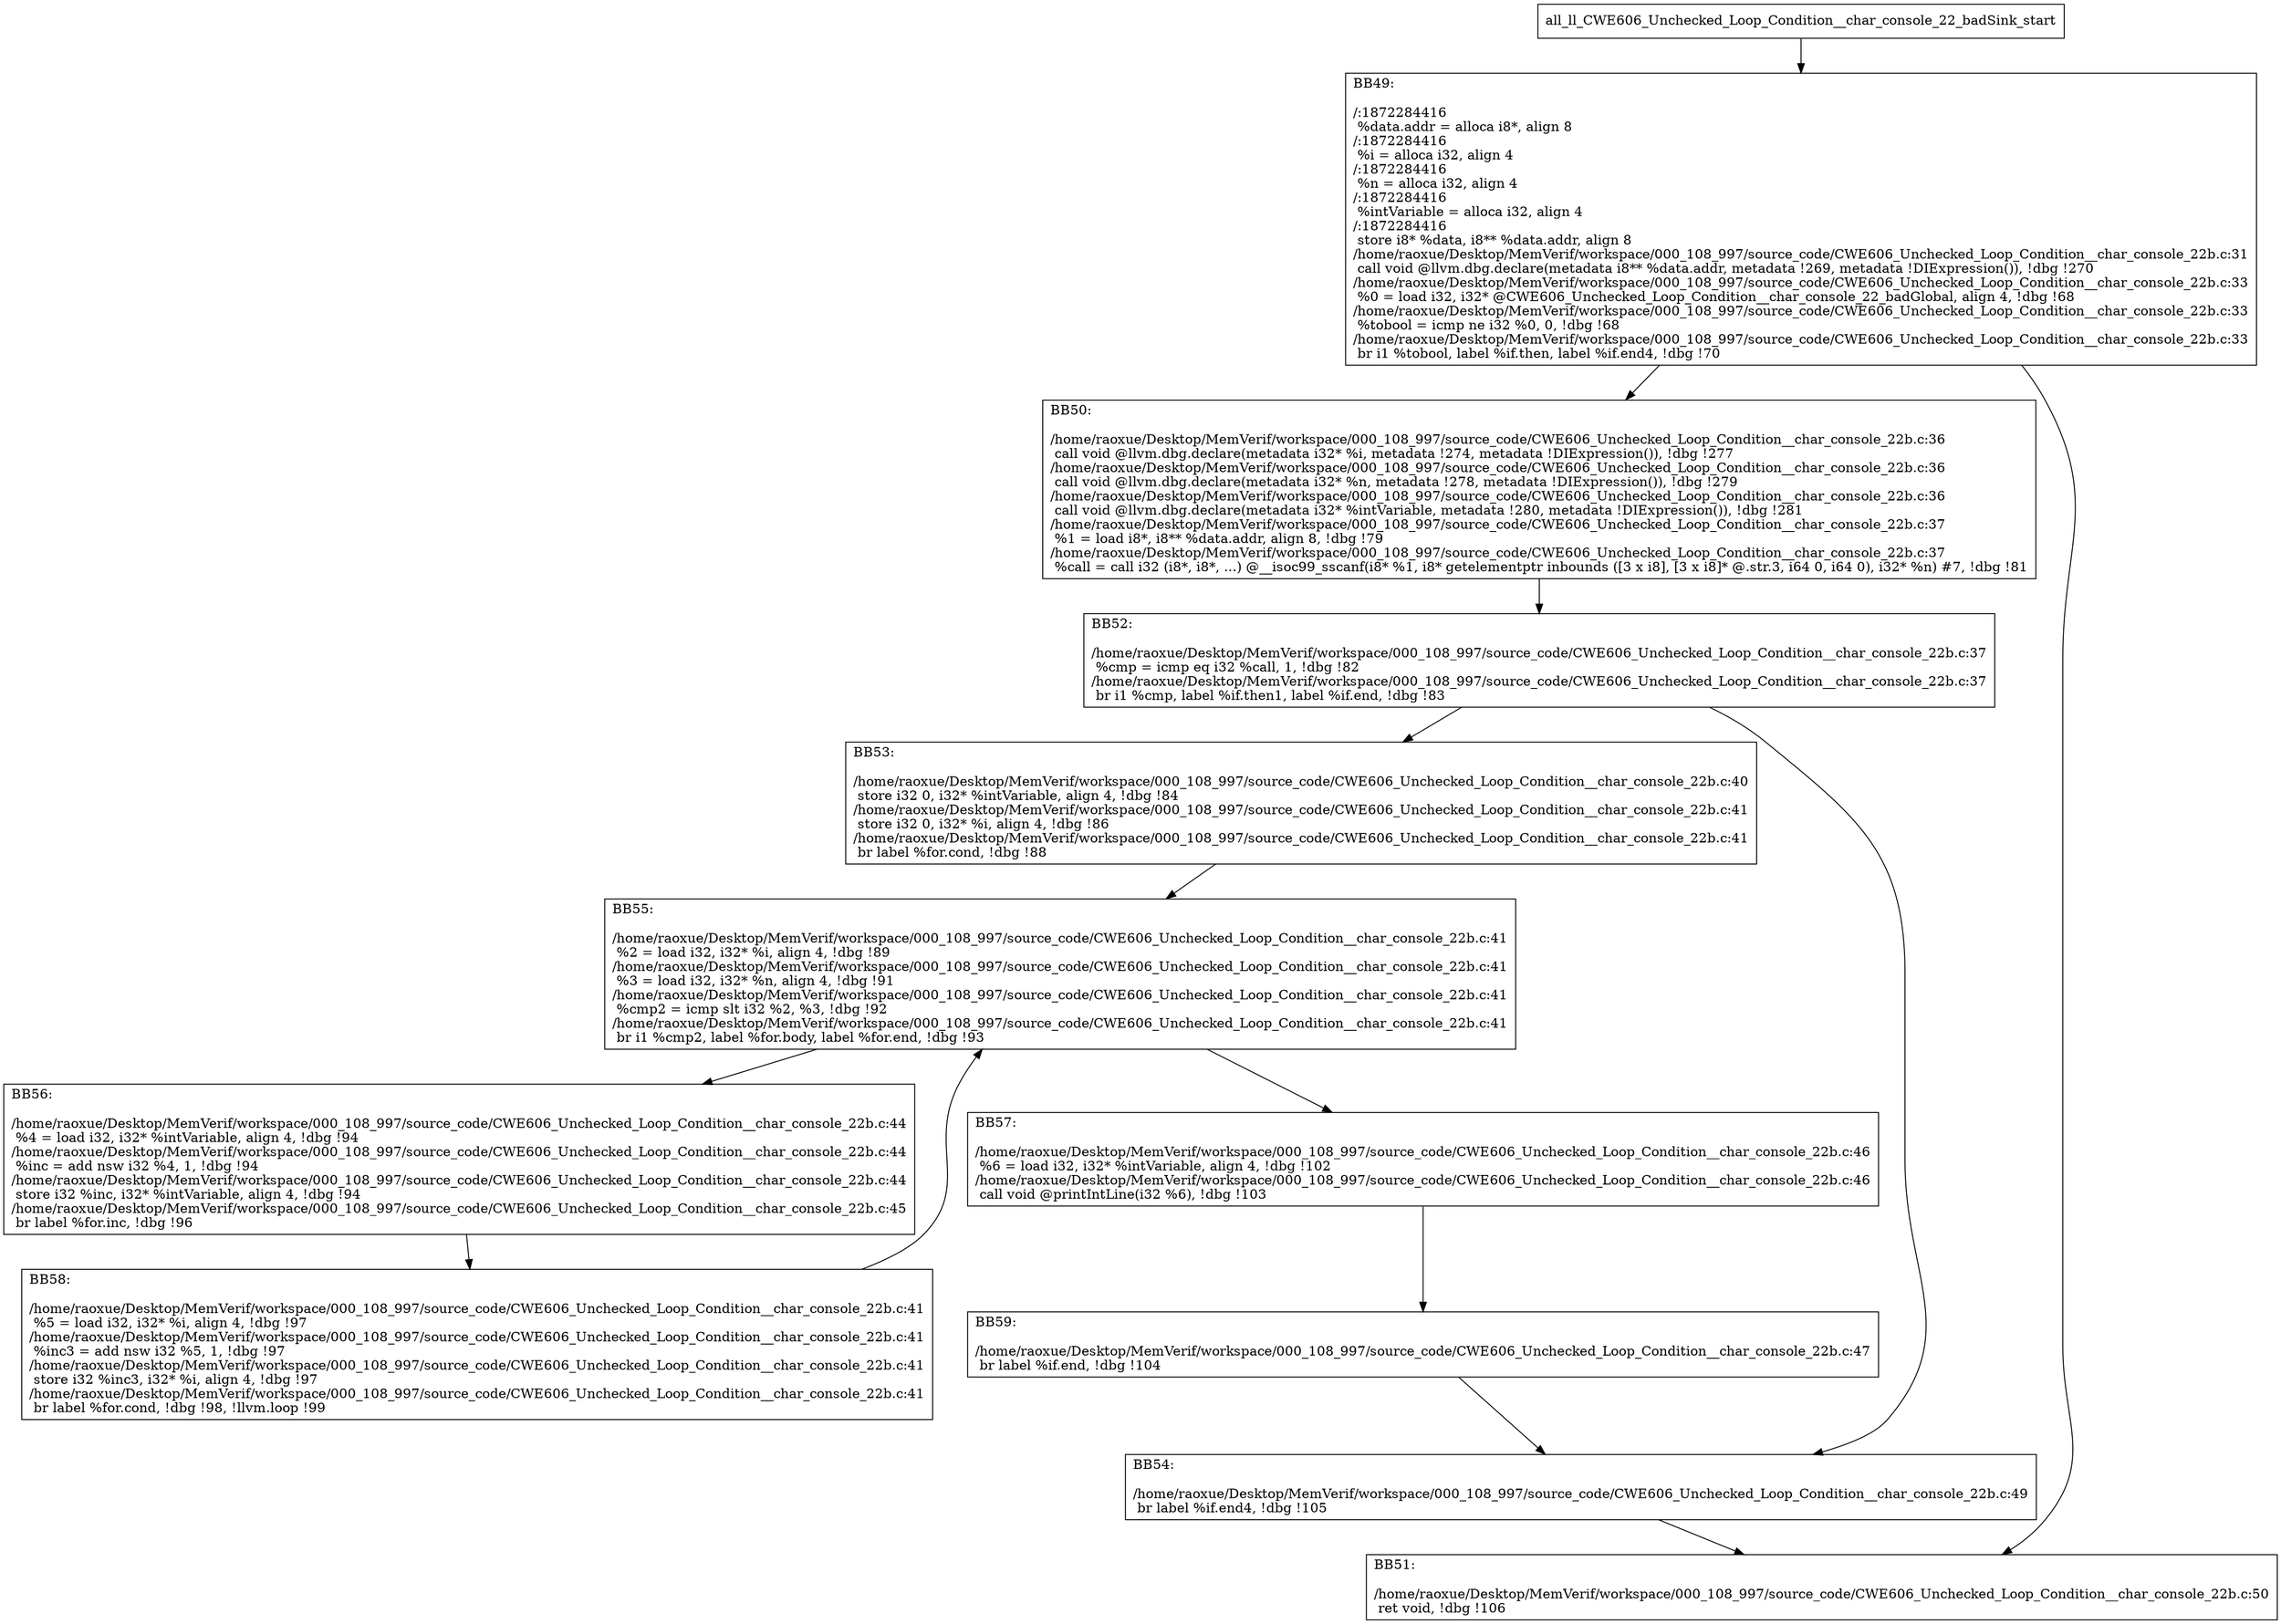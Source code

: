 digraph "CFG for'all_ll_CWE606_Unchecked_Loop_Condition__char_console_22_badSink' function" {
	BBall_ll_CWE606_Unchecked_Loop_Condition__char_console_22_badSink_start[shape=record,label="{all_ll_CWE606_Unchecked_Loop_Condition__char_console_22_badSink_start}"];
	BBall_ll_CWE606_Unchecked_Loop_Condition__char_console_22_badSink_start-> all_ll_CWE606_Unchecked_Loop_Condition__char_console_22_badSinkBB49;
	all_ll_CWE606_Unchecked_Loop_Condition__char_console_22_badSinkBB49 [shape=record, label="{BB49:\l\l/:1872284416\l
  %data.addr = alloca i8*, align 8\l
/:1872284416\l
  %i = alloca i32, align 4\l
/:1872284416\l
  %n = alloca i32, align 4\l
/:1872284416\l
  %intVariable = alloca i32, align 4\l
/:1872284416\l
  store i8* %data, i8** %data.addr, align 8\l
/home/raoxue/Desktop/MemVerif/workspace/000_108_997/source_code/CWE606_Unchecked_Loop_Condition__char_console_22b.c:31\l
  call void @llvm.dbg.declare(metadata i8** %data.addr, metadata !269, metadata !DIExpression()), !dbg !270\l
/home/raoxue/Desktop/MemVerif/workspace/000_108_997/source_code/CWE606_Unchecked_Loop_Condition__char_console_22b.c:33\l
  %0 = load i32, i32* @CWE606_Unchecked_Loop_Condition__char_console_22_badGlobal, align 4, !dbg !68\l
/home/raoxue/Desktop/MemVerif/workspace/000_108_997/source_code/CWE606_Unchecked_Loop_Condition__char_console_22b.c:33\l
  %tobool = icmp ne i32 %0, 0, !dbg !68\l
/home/raoxue/Desktop/MemVerif/workspace/000_108_997/source_code/CWE606_Unchecked_Loop_Condition__char_console_22b.c:33\l
  br i1 %tobool, label %if.then, label %if.end4, !dbg !70\l
}"];
	all_ll_CWE606_Unchecked_Loop_Condition__char_console_22_badSinkBB49-> all_ll_CWE606_Unchecked_Loop_Condition__char_console_22_badSinkBB50;
	all_ll_CWE606_Unchecked_Loop_Condition__char_console_22_badSinkBB49-> all_ll_CWE606_Unchecked_Loop_Condition__char_console_22_badSinkBB51;
	all_ll_CWE606_Unchecked_Loop_Condition__char_console_22_badSinkBB50 [shape=record, label="{BB50:\l\l/home/raoxue/Desktop/MemVerif/workspace/000_108_997/source_code/CWE606_Unchecked_Loop_Condition__char_console_22b.c:36\l
  call void @llvm.dbg.declare(metadata i32* %i, metadata !274, metadata !DIExpression()), !dbg !277\l
/home/raoxue/Desktop/MemVerif/workspace/000_108_997/source_code/CWE606_Unchecked_Loop_Condition__char_console_22b.c:36\l
  call void @llvm.dbg.declare(metadata i32* %n, metadata !278, metadata !DIExpression()), !dbg !279\l
/home/raoxue/Desktop/MemVerif/workspace/000_108_997/source_code/CWE606_Unchecked_Loop_Condition__char_console_22b.c:36\l
  call void @llvm.dbg.declare(metadata i32* %intVariable, metadata !280, metadata !DIExpression()), !dbg !281\l
/home/raoxue/Desktop/MemVerif/workspace/000_108_997/source_code/CWE606_Unchecked_Loop_Condition__char_console_22b.c:37\l
  %1 = load i8*, i8** %data.addr, align 8, !dbg !79\l
/home/raoxue/Desktop/MemVerif/workspace/000_108_997/source_code/CWE606_Unchecked_Loop_Condition__char_console_22b.c:37\l
  %call = call i32 (i8*, i8*, ...) @__isoc99_sscanf(i8* %1, i8* getelementptr inbounds ([3 x i8], [3 x i8]* @.str.3, i64 0, i64 0), i32* %n) #7, !dbg !81\l
}"];
	all_ll_CWE606_Unchecked_Loop_Condition__char_console_22_badSinkBB50-> all_ll_CWE606_Unchecked_Loop_Condition__char_console_22_badSinkBB52;
	all_ll_CWE606_Unchecked_Loop_Condition__char_console_22_badSinkBB52 [shape=record, label="{BB52:\l\l/home/raoxue/Desktop/MemVerif/workspace/000_108_997/source_code/CWE606_Unchecked_Loop_Condition__char_console_22b.c:37\l
  %cmp = icmp eq i32 %call, 1, !dbg !82\l
/home/raoxue/Desktop/MemVerif/workspace/000_108_997/source_code/CWE606_Unchecked_Loop_Condition__char_console_22b.c:37\l
  br i1 %cmp, label %if.then1, label %if.end, !dbg !83\l
}"];
	all_ll_CWE606_Unchecked_Loop_Condition__char_console_22_badSinkBB52-> all_ll_CWE606_Unchecked_Loop_Condition__char_console_22_badSinkBB53;
	all_ll_CWE606_Unchecked_Loop_Condition__char_console_22_badSinkBB52-> all_ll_CWE606_Unchecked_Loop_Condition__char_console_22_badSinkBB54;
	all_ll_CWE606_Unchecked_Loop_Condition__char_console_22_badSinkBB53 [shape=record, label="{BB53:\l\l/home/raoxue/Desktop/MemVerif/workspace/000_108_997/source_code/CWE606_Unchecked_Loop_Condition__char_console_22b.c:40\l
  store i32 0, i32* %intVariable, align 4, !dbg !84\l
/home/raoxue/Desktop/MemVerif/workspace/000_108_997/source_code/CWE606_Unchecked_Loop_Condition__char_console_22b.c:41\l
  store i32 0, i32* %i, align 4, !dbg !86\l
/home/raoxue/Desktop/MemVerif/workspace/000_108_997/source_code/CWE606_Unchecked_Loop_Condition__char_console_22b.c:41\l
  br label %for.cond, !dbg !88\l
}"];
	all_ll_CWE606_Unchecked_Loop_Condition__char_console_22_badSinkBB53-> all_ll_CWE606_Unchecked_Loop_Condition__char_console_22_badSinkBB55;
	all_ll_CWE606_Unchecked_Loop_Condition__char_console_22_badSinkBB55 [shape=record, label="{BB55:\l\l/home/raoxue/Desktop/MemVerif/workspace/000_108_997/source_code/CWE606_Unchecked_Loop_Condition__char_console_22b.c:41\l
  %2 = load i32, i32* %i, align 4, !dbg !89\l
/home/raoxue/Desktop/MemVerif/workspace/000_108_997/source_code/CWE606_Unchecked_Loop_Condition__char_console_22b.c:41\l
  %3 = load i32, i32* %n, align 4, !dbg !91\l
/home/raoxue/Desktop/MemVerif/workspace/000_108_997/source_code/CWE606_Unchecked_Loop_Condition__char_console_22b.c:41\l
  %cmp2 = icmp slt i32 %2, %3, !dbg !92\l
/home/raoxue/Desktop/MemVerif/workspace/000_108_997/source_code/CWE606_Unchecked_Loop_Condition__char_console_22b.c:41\l
  br i1 %cmp2, label %for.body, label %for.end, !dbg !93\l
}"];
	all_ll_CWE606_Unchecked_Loop_Condition__char_console_22_badSinkBB55-> all_ll_CWE606_Unchecked_Loop_Condition__char_console_22_badSinkBB56;
	all_ll_CWE606_Unchecked_Loop_Condition__char_console_22_badSinkBB55-> all_ll_CWE606_Unchecked_Loop_Condition__char_console_22_badSinkBB57;
	all_ll_CWE606_Unchecked_Loop_Condition__char_console_22_badSinkBB56 [shape=record, label="{BB56:\l\l/home/raoxue/Desktop/MemVerif/workspace/000_108_997/source_code/CWE606_Unchecked_Loop_Condition__char_console_22b.c:44\l
  %4 = load i32, i32* %intVariable, align 4, !dbg !94\l
/home/raoxue/Desktop/MemVerif/workspace/000_108_997/source_code/CWE606_Unchecked_Loop_Condition__char_console_22b.c:44\l
  %inc = add nsw i32 %4, 1, !dbg !94\l
/home/raoxue/Desktop/MemVerif/workspace/000_108_997/source_code/CWE606_Unchecked_Loop_Condition__char_console_22b.c:44\l
  store i32 %inc, i32* %intVariable, align 4, !dbg !94\l
/home/raoxue/Desktop/MemVerif/workspace/000_108_997/source_code/CWE606_Unchecked_Loop_Condition__char_console_22b.c:45\l
  br label %for.inc, !dbg !96\l
}"];
	all_ll_CWE606_Unchecked_Loop_Condition__char_console_22_badSinkBB56-> all_ll_CWE606_Unchecked_Loop_Condition__char_console_22_badSinkBB58;
	all_ll_CWE606_Unchecked_Loop_Condition__char_console_22_badSinkBB58 [shape=record, label="{BB58:\l\l/home/raoxue/Desktop/MemVerif/workspace/000_108_997/source_code/CWE606_Unchecked_Loop_Condition__char_console_22b.c:41\l
  %5 = load i32, i32* %i, align 4, !dbg !97\l
/home/raoxue/Desktop/MemVerif/workspace/000_108_997/source_code/CWE606_Unchecked_Loop_Condition__char_console_22b.c:41\l
  %inc3 = add nsw i32 %5, 1, !dbg !97\l
/home/raoxue/Desktop/MemVerif/workspace/000_108_997/source_code/CWE606_Unchecked_Loop_Condition__char_console_22b.c:41\l
  store i32 %inc3, i32* %i, align 4, !dbg !97\l
/home/raoxue/Desktop/MemVerif/workspace/000_108_997/source_code/CWE606_Unchecked_Loop_Condition__char_console_22b.c:41\l
  br label %for.cond, !dbg !98, !llvm.loop !99\l
}"];
	all_ll_CWE606_Unchecked_Loop_Condition__char_console_22_badSinkBB58-> all_ll_CWE606_Unchecked_Loop_Condition__char_console_22_badSinkBB55;
	all_ll_CWE606_Unchecked_Loop_Condition__char_console_22_badSinkBB57 [shape=record, label="{BB57:\l\l/home/raoxue/Desktop/MemVerif/workspace/000_108_997/source_code/CWE606_Unchecked_Loop_Condition__char_console_22b.c:46\l
  %6 = load i32, i32* %intVariable, align 4, !dbg !102\l
/home/raoxue/Desktop/MemVerif/workspace/000_108_997/source_code/CWE606_Unchecked_Loop_Condition__char_console_22b.c:46\l
  call void @printIntLine(i32 %6), !dbg !103\l
}"];
	all_ll_CWE606_Unchecked_Loop_Condition__char_console_22_badSinkBB57-> all_ll_CWE606_Unchecked_Loop_Condition__char_console_22_badSinkBB59;
	all_ll_CWE606_Unchecked_Loop_Condition__char_console_22_badSinkBB59 [shape=record, label="{BB59:\l\l/home/raoxue/Desktop/MemVerif/workspace/000_108_997/source_code/CWE606_Unchecked_Loop_Condition__char_console_22b.c:47\l
  br label %if.end, !dbg !104\l
}"];
	all_ll_CWE606_Unchecked_Loop_Condition__char_console_22_badSinkBB59-> all_ll_CWE606_Unchecked_Loop_Condition__char_console_22_badSinkBB54;
	all_ll_CWE606_Unchecked_Loop_Condition__char_console_22_badSinkBB54 [shape=record, label="{BB54:\l\l/home/raoxue/Desktop/MemVerif/workspace/000_108_997/source_code/CWE606_Unchecked_Loop_Condition__char_console_22b.c:49\l
  br label %if.end4, !dbg !105\l
}"];
	all_ll_CWE606_Unchecked_Loop_Condition__char_console_22_badSinkBB54-> all_ll_CWE606_Unchecked_Loop_Condition__char_console_22_badSinkBB51;
	all_ll_CWE606_Unchecked_Loop_Condition__char_console_22_badSinkBB51 [shape=record, label="{BB51:\l\l/home/raoxue/Desktop/MemVerif/workspace/000_108_997/source_code/CWE606_Unchecked_Loop_Condition__char_console_22b.c:50\l
  ret void, !dbg !106\l
}"];
}
